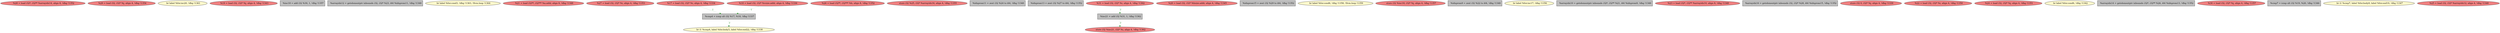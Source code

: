 
digraph G {


node1271 [fillcolor=lightcoral,label="  %28 = load i32*, i32** %arrayidx14, align 8, !dbg !1352",shape=ellipse,style=filled ]
node1248 [fillcolor=lightcoral,label="  %29 = load i32, i32* %j, align 4, !dbg !1354",shape=ellipse,style=filled ]
node1246 [fillcolor=lemonchiffon,label="  br label %for.inc20, !dbg !1361",shape=ellipse,style=filled ]
node1239 [fillcolor=lightcoral,label="  %19 = load i32, i32* %j, align 4, !dbg !1343",shape=ellipse,style=filled ]
node1258 [fillcolor=grey,label="  %inc18 = add i32 %30, 1, !dbg !1357",shape=rectangle,style=filled ]
node1264 [fillcolor=grey,label="  %arrayidx12 = getelementptr inbounds i32, i32* %23, i64 %idxprom11, !dbg !1348",shape=rectangle,style=filled ]
node1245 [fillcolor=lemonchiffon,label="  br label %for.cond3, !dbg !1363, !llvm.loop !1364",shape=ellipse,style=filled ]
node1268 [fillcolor=lightcoral,label="  %21 = load i32**, i32*** %a.addr, align 8, !dbg !1348",shape=ellipse,style=filled ]
node1247 [fillcolor=lightcoral,label="  %27 = load i32, i32* %i, align 4, !dbg !1353",shape=ellipse,style=filled ]
node1249 [fillcolor=grey,label="  %cmp4 = icmp ult i32 %17, %18, !dbg !1337",shape=rectangle,style=filled ]
node1242 [fillcolor=lightcoral,label="  %17 = load i32, i32* %i, align 4, !dbg !1334",shape=ellipse,style=filled ]
node1241 [fillcolor=lightcoral,label="  %26 = load i32**, i32*** %b, align 8, !dbg !1352",shape=ellipse,style=filled ]
node1254 [fillcolor=lightcoral,label="  store i32 %25, i32* %arrayidx16, align 4, !dbg !1355",shape=ellipse,style=filled ]
node1261 [fillcolor=grey,label="  %idxprom11 = zext i32 %24 to i64, !dbg !1348",shape=rectangle,style=filled ]
node1240 [fillcolor=lightcoral,label="  %18 = load i32, i32* %vsize.addr, align 4, !dbg !1336",shape=ellipse,style=filled ]
node1243 [fillcolor=lemonchiffon,label="  br i1 %cmp4, label %for.body5, label %for.end22, !dbg !1338",shape=ellipse,style=filled ]
node1269 [fillcolor=grey,label="  %idxprom13 = zext i32 %27 to i64, !dbg !1352",shape=rectangle,style=filled ]
node1237 [fillcolor=grey,label="  %inc21 = add i32 %31, 1, !dbg !1362",shape=rectangle,style=filled ]
node1238 [fillcolor=lightcoral,label="  %20 = load i32, i32* %hsize.addr, align 4, !dbg !1345",shape=ellipse,style=filled ]
node1270 [fillcolor=grey,label="  %idxprom15 = zext i32 %29 to i64, !dbg !1352",shape=rectangle,style=filled ]
node1251 [fillcolor=lemonchiffon,label="  br label %for.cond6, !dbg !1358, !llvm.loop !1359",shape=ellipse,style=filled ]
node1235 [fillcolor=lightcoral,label="  store i32 %inc18, i32* %j, align 4, !dbg !1357",shape=ellipse,style=filled ]
node1260 [fillcolor=grey,label="  %idxprom9 = zext i32 %22 to i64, !dbg !1348",shape=rectangle,style=filled ]
node1252 [fillcolor=lemonchiffon,label="  br label %for.inc17, !dbg !1356",shape=ellipse,style=filled ]
node1262 [fillcolor=grey,label="  %arrayidx10 = getelementptr inbounds i32*, i32** %21, i64 %idxprom9, !dbg !1348",shape=rectangle,style=filled ]
node1253 [fillcolor=lightcoral,label="  %23 = load i32*, i32** %arrayidx10, align 8, !dbg !1348",shape=ellipse,style=filled ]
node1272 [fillcolor=grey,label="  %arrayidx16 = getelementptr inbounds i32, i32* %28, i64 %idxprom15, !dbg !1352",shape=rectangle,style=filled ]
node1244 [fillcolor=lightcoral,label="  %31 = load i32, i32* %i, align 4, !dbg !1362",shape=ellipse,style=filled ]
node1255 [fillcolor=lightcoral,label="  store i32 0, i32* %j, align 4, !dbg !1339",shape=ellipse,style=filled ]
node1256 [fillcolor=lightcoral,label="  %22 = load i32, i32* %i, align 4, !dbg !1350",shape=ellipse,style=filled ]
node1257 [fillcolor=lightcoral,label="  store i32 %inc21, i32* %i, align 4, !dbg !1362",shape=ellipse,style=filled ]
node1259 [fillcolor=lightcoral,label="  %24 = load i32, i32* %j, align 4, !dbg !1351",shape=ellipse,style=filled ]
node1263 [fillcolor=lemonchiffon,label="  br label %for.cond6, !dbg !1342",shape=ellipse,style=filled ]
node1250 [fillcolor=grey,label="  %arrayidx14 = getelementptr inbounds i32*, i32** %26, i64 %idxprom13, !dbg !1352",shape=rectangle,style=filled ]
node1267 [fillcolor=lightcoral,label="  %30 = load i32, i32* %j, align 4, !dbg !1357",shape=ellipse,style=filled ]
node1236 [fillcolor=grey,label="  %cmp7 = icmp ult i32 %19, %20, !dbg !1346",shape=rectangle,style=filled ]
node1265 [fillcolor=lemonchiffon,label="  br i1 %cmp7, label %for.body8, label %for.end19, !dbg !1347",shape=ellipse,style=filled ]
node1266 [fillcolor=lightcoral,label="  %25 = load i32, i32* %arrayidx12, align 4, !dbg !1348",shape=ellipse,style=filled ]

node1240->node1249 [style=dotted,color=forestgreen,label="T",fontcolor=forestgreen ]
node1237->node1257 [style=dotted,color=forestgreen,label="T",fontcolor=forestgreen ]
node1242->node1249 [style=dotted,color=forestgreen,label="T",fontcolor=forestgreen ]
node1249->node1243 [style=dotted,color=forestgreen,label="T",fontcolor=forestgreen ]
node1244->node1237 [style=dotted,color=forestgreen,label="T",fontcolor=forestgreen ]


}
